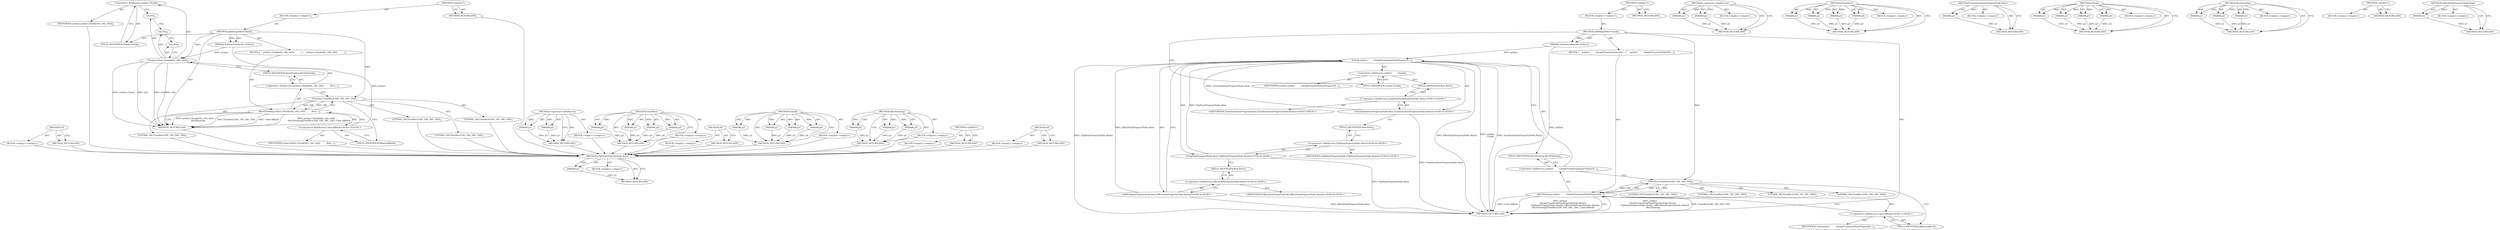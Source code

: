 digraph "e0" {
vulnerable_79 [label=<(METHOD,ClipPaintPropertyNode.Root)>];
vulnerable_80 [label=<(PARAM,p1)>];
vulnerable_81 [label=<(BLOCK,&lt;empty&gt;,&lt;empty&gt;)>];
vulnerable_82 [label=<(METHOD_RETURN,ANY)>];
vulnerable_6 [label=<(METHOD,&lt;global&gt;)<SUB>1</SUB>>];
vulnerable_7 [label=<(BLOCK,&lt;empty&gt;,&lt;empty&gt;)<SUB>1</SUB>>];
vulnerable_8 [label=<(METHOD,AddSimpleRectChunk)<SUB>1</SUB>>];
vulnerable_9 [label=<(PARAM,TestPaintArtifact&amp; artifact)<SUB>1</SUB>>];
vulnerable_10 [label=<(BLOCK,{
    artifact
        .Chunk(TransformPaintPro...,{
    artifact
        .Chunk(TransformPaintPro...)<SUB>1</SUB>>];
vulnerable_11 [label=<(RectDrawing,artifact
        .Chunk(TransformPaintPropertyN...)<SUB>2</SUB>>];
vulnerable_12 [label=<(&lt;operator&gt;.fieldAccess,artifact
        .Chunk(TransformPaintPropertyN...)<SUB>2</SUB>>];
vulnerable_13 [label=<(Chunk,artifact
        .Chunk(TransformPaintPropertyN...)<SUB>2</SUB>>];
vulnerable_14 [label=<(&lt;operator&gt;.fieldAccess,artifact
        .Chunk)<SUB>2</SUB>>];
vulnerable_15 [label=<(IDENTIFIER,artifact,artifact
        .Chunk(TransformPaintPropertyN...)<SUB>2</SUB>>];
vulnerable_16 [label=<(FIELD_IDENTIFIER,Chunk,Chunk)<SUB>2</SUB>>];
vulnerable_17 [label="<(TransformPaintPropertyNode.Root,TransformPaintPropertyNode::Root())<SUB>3</SUB>>"];
vulnerable_18 [label="<(&lt;operator&gt;.fieldAccess,TransformPaintPropertyNode::Root)<SUB>3</SUB>>"];
vulnerable_19 [label="<(IDENTIFIER,TransformPaintPropertyNode,TransformPaintPropertyNode::Root())<SUB>3</SUB>>"];
vulnerable_20 [label=<(FIELD_IDENTIFIER,Root,Root)<SUB>3</SUB>>];
vulnerable_21 [label="<(ClipPaintPropertyNode.Root,ClipPaintPropertyNode::Root())<SUB>4</SUB>>"];
vulnerable_22 [label="<(&lt;operator&gt;.fieldAccess,ClipPaintPropertyNode::Root)<SUB>4</SUB>>"];
vulnerable_23 [label="<(IDENTIFIER,ClipPaintPropertyNode,ClipPaintPropertyNode::Root())<SUB>4</SUB>>"];
vulnerable_24 [label=<(FIELD_IDENTIFIER,Root,Root)<SUB>4</SUB>>];
vulnerable_25 [label="<(EffectPaintPropertyNode.Root,EffectPaintPropertyNode::Root())<SUB>4</SUB>>"];
vulnerable_26 [label="<(&lt;operator&gt;.fieldAccess,EffectPaintPropertyNode::Root)<SUB>4</SUB>>"];
vulnerable_27 [label="<(IDENTIFIER,EffectPaintPropertyNode,EffectPaintPropertyNode::Root())<SUB>4</SUB>>"];
vulnerable_28 [label=<(FIELD_IDENTIFIER,Root,Root)<SUB>4</SUB>>];
vulnerable_29 [label=<(FIELD_IDENTIFIER,RectDrawing,RectDrawing)<SUB>2</SUB>>];
vulnerable_30 [label=<(FloatRect,FloatRect(100, 100, 200, 100))<SUB>5</SUB>>];
vulnerable_31 [label=<(LITERAL,100,FloatRect(100, 100, 200, 100))<SUB>5</SUB>>];
vulnerable_32 [label=<(LITERAL,100,FloatRect(100, 100, 200, 100))<SUB>5</SUB>>];
vulnerable_33 [label=<(LITERAL,200,FloatRect(100, 100, 200, 100))<SUB>5</SUB>>];
vulnerable_34 [label=<(LITERAL,100,FloatRect(100, 100, 200, 100))<SUB>5</SUB>>];
vulnerable_35 [label="<(&lt;operator&gt;.fieldAccess,Color::kBlack)<SUB>5</SUB>>"];
vulnerable_36 [label=<(IDENTIFIER,Color,artifact
        .Chunk(TransformPaintPropertyN...)<SUB>5</SUB>>];
vulnerable_37 [label=<(FIELD_IDENTIFIER,kBlack,kBlack)<SUB>5</SUB>>];
vulnerable_38 [label=<(METHOD_RETURN,void)<SUB>1</SUB>>];
vulnerable_40 [label=<(METHOD_RETURN,ANY)<SUB>1</SUB>>];
vulnerable_63 [label=<(METHOD,&lt;operator&gt;.fieldAccess)>];
vulnerable_64 [label=<(PARAM,p1)>];
vulnerable_65 [label=<(PARAM,p2)>];
vulnerable_66 [label=<(BLOCK,&lt;empty&gt;,&lt;empty&gt;)>];
vulnerable_67 [label=<(METHOD_RETURN,ANY)>];
vulnerable_87 [label=<(METHOD,FloatRect)>];
vulnerable_88 [label=<(PARAM,p1)>];
vulnerable_89 [label=<(PARAM,p2)>];
vulnerable_90 [label=<(PARAM,p3)>];
vulnerable_91 [label=<(PARAM,p4)>];
vulnerable_92 [label=<(BLOCK,&lt;empty&gt;,&lt;empty&gt;)>];
vulnerable_93 [label=<(METHOD_RETURN,ANY)>];
vulnerable_75 [label=<(METHOD,TransformPaintPropertyNode.Root)>];
vulnerable_76 [label=<(PARAM,p1)>];
vulnerable_77 [label=<(BLOCK,&lt;empty&gt;,&lt;empty&gt;)>];
vulnerable_78 [label=<(METHOD_RETURN,ANY)>];
vulnerable_68 [label=<(METHOD,Chunk)>];
vulnerable_69 [label=<(PARAM,p1)>];
vulnerable_70 [label=<(PARAM,p2)>];
vulnerable_71 [label=<(PARAM,p3)>];
vulnerable_72 [label=<(PARAM,p4)>];
vulnerable_73 [label=<(BLOCK,&lt;empty&gt;,&lt;empty&gt;)>];
vulnerable_74 [label=<(METHOD_RETURN,ANY)>];
vulnerable_57 [label=<(METHOD,RectDrawing)>];
vulnerable_58 [label=<(PARAM,p1)>];
vulnerable_59 [label=<(PARAM,p2)>];
vulnerable_60 [label=<(PARAM,p3)>];
vulnerable_61 [label=<(BLOCK,&lt;empty&gt;,&lt;empty&gt;)>];
vulnerable_62 [label=<(METHOD_RETURN,ANY)>];
vulnerable_51 [label=<(METHOD,&lt;global&gt;)<SUB>1</SUB>>];
vulnerable_52 [label=<(BLOCK,&lt;empty&gt;,&lt;empty&gt;)>];
vulnerable_53 [label=<(METHOD_RETURN,ANY)>];
vulnerable_83 [label=<(METHOD,EffectPaintPropertyNode.Root)>];
vulnerable_84 [label=<(PARAM,p1)>];
vulnerable_85 [label=<(BLOCK,&lt;empty&gt;,&lt;empty&gt;)>];
vulnerable_86 [label=<(METHOD_RETURN,ANY)>];
fixed_69 [label=<(METHOD,c0)>];
fixed_70 [label=<(BLOCK,&lt;empty&gt;,&lt;empty&gt;)>];
fixed_71 [label=<(METHOD_RETURN,ANY)>];
fixed_6 [label=<(METHOD,&lt;global&gt;)<SUB>1</SUB>>];
fixed_7 [label=<(BLOCK,&lt;empty&gt;,&lt;empty&gt;)<SUB>1</SUB>>];
fixed_8 [label=<(METHOD,AddSimpleRectChunk)<SUB>1</SUB>>];
fixed_9 [label=<(PARAM,TestPaintArtifact&amp; artifact)<SUB>1</SUB>>];
fixed_10 [label=<(BLOCK,{
    artifact.Chunk(t0(), c0(), e0())
        ...,{
    artifact.Chunk(t0(), c0(), e0())
        ...)<SUB>1</SUB>>];
fixed_11 [label=<(RectDrawing,artifact.Chunk(t0(), c0(), e0())
         .Rect...)<SUB>2</SUB>>];
fixed_12 [label=<(&lt;operator&gt;.fieldAccess,artifact.Chunk(t0(), c0(), e0())
         .Rect...)<SUB>2</SUB>>];
fixed_13 [label=<(Chunk,artifact.Chunk(t0(), c0(), e0()))<SUB>2</SUB>>];
fixed_14 [label=<(&lt;operator&gt;.fieldAccess,artifact.Chunk)<SUB>2</SUB>>];
fixed_15 [label=<(IDENTIFIER,artifact,artifact.Chunk(t0(), c0(), e0()))<SUB>2</SUB>>];
fixed_16 [label=<(FIELD_IDENTIFIER,Chunk,Chunk)<SUB>2</SUB>>];
fixed_17 [label=<(t0,t0())<SUB>2</SUB>>];
fixed_18 [label=<(c0,c0())<SUB>2</SUB>>];
fixed_19 [label=<(e0,e0())<SUB>2</SUB>>];
fixed_20 [label=<(FIELD_IDENTIFIER,RectDrawing,RectDrawing)<SUB>2</SUB>>];
fixed_21 [label=<(FloatRect,FloatRect(100, 100, 200, 100))<SUB>3</SUB>>];
fixed_22 [label=<(LITERAL,100,FloatRect(100, 100, 200, 100))<SUB>3</SUB>>];
fixed_23 [label=<(LITERAL,100,FloatRect(100, 100, 200, 100))<SUB>3</SUB>>];
fixed_24 [label=<(LITERAL,200,FloatRect(100, 100, 200, 100))<SUB>3</SUB>>];
fixed_25 [label=<(LITERAL,100,FloatRect(100, 100, 200, 100))<SUB>3</SUB>>];
fixed_26 [label="<(&lt;operator&gt;.fieldAccess,Color::kBlack)<SUB>3</SUB>>"];
fixed_27 [label=<(IDENTIFIER,Color,artifact.Chunk(t0(), c0(), e0())
         .Rect...)<SUB>3</SUB>>];
fixed_28 [label=<(FIELD_IDENTIFIER,kBlack,kBlack)<SUB>3</SUB>>];
fixed_29 [label=<(METHOD_RETURN,void)<SUB>1</SUB>>];
fixed_31 [label=<(METHOD_RETURN,ANY)<SUB>1</SUB>>];
fixed_54 [label=<(METHOD,&lt;operator&gt;.fieldAccess)>];
fixed_55 [label=<(PARAM,p1)>];
fixed_56 [label=<(PARAM,p2)>];
fixed_57 [label=<(BLOCK,&lt;empty&gt;,&lt;empty&gt;)>];
fixed_58 [label=<(METHOD_RETURN,ANY)>];
fixed_75 [label=<(METHOD,FloatRect)>];
fixed_76 [label=<(PARAM,p1)>];
fixed_77 [label=<(PARAM,p2)>];
fixed_78 [label=<(PARAM,p3)>];
fixed_79 [label=<(PARAM,p4)>];
fixed_80 [label=<(BLOCK,&lt;empty&gt;,&lt;empty&gt;)>];
fixed_81 [label=<(METHOD_RETURN,ANY)>];
fixed_66 [label=<(METHOD,t0)>];
fixed_67 [label=<(BLOCK,&lt;empty&gt;,&lt;empty&gt;)>];
fixed_68 [label=<(METHOD_RETURN,ANY)>];
fixed_59 [label=<(METHOD,Chunk)>];
fixed_60 [label=<(PARAM,p1)>];
fixed_61 [label=<(PARAM,p2)>];
fixed_62 [label=<(PARAM,p3)>];
fixed_63 [label=<(PARAM,p4)>];
fixed_64 [label=<(BLOCK,&lt;empty&gt;,&lt;empty&gt;)>];
fixed_65 [label=<(METHOD_RETURN,ANY)>];
fixed_48 [label=<(METHOD,RectDrawing)>];
fixed_49 [label=<(PARAM,p1)>];
fixed_50 [label=<(PARAM,p2)>];
fixed_51 [label=<(PARAM,p3)>];
fixed_52 [label=<(BLOCK,&lt;empty&gt;,&lt;empty&gt;)>];
fixed_53 [label=<(METHOD_RETURN,ANY)>];
fixed_42 [label=<(METHOD,&lt;global&gt;)<SUB>1</SUB>>];
fixed_43 [label=<(BLOCK,&lt;empty&gt;,&lt;empty&gt;)>];
fixed_44 [label=<(METHOD_RETURN,ANY)>];
fixed_72 [label=<(METHOD,e0)>];
fixed_73 [label=<(BLOCK,&lt;empty&gt;,&lt;empty&gt;)>];
fixed_74 [label=<(METHOD_RETURN,ANY)>];
vulnerable_79 -> vulnerable_80  [key=0, label="AST: "];
vulnerable_79 -> vulnerable_80  [key=1, label="DDG: "];
vulnerable_79 -> vulnerable_81  [key=0, label="AST: "];
vulnerable_79 -> vulnerable_82  [key=0, label="AST: "];
vulnerable_79 -> vulnerable_82  [key=1, label="CFG: "];
vulnerable_80 -> vulnerable_82  [key=0, label="DDG: p1"];
vulnerable_6 -> vulnerable_7  [key=0, label="AST: "];
vulnerable_6 -> vulnerable_40  [key=0, label="AST: "];
vulnerable_6 -> vulnerable_40  [key=1, label="CFG: "];
vulnerable_7 -> vulnerable_8  [key=0, label="AST: "];
vulnerable_8 -> vulnerable_9  [key=0, label="AST: "];
vulnerable_8 -> vulnerable_9  [key=1, label="DDG: "];
vulnerable_8 -> vulnerable_10  [key=0, label="AST: "];
vulnerable_8 -> vulnerable_38  [key=0, label="AST: "];
vulnerable_8 -> vulnerable_16  [key=0, label="CFG: "];
vulnerable_8 -> vulnerable_30  [key=0, label="DDG: "];
vulnerable_9 -> vulnerable_38  [key=0, label="DDG: artifact"];
vulnerable_9 -> vulnerable_13  [key=0, label="DDG: artifact"];
vulnerable_10 -> vulnerable_11  [key=0, label="AST: "];
vulnerable_11 -> vulnerable_12  [key=0, label="AST: "];
vulnerable_11 -> vulnerable_30  [key=0, label="AST: "];
vulnerable_11 -> vulnerable_35  [key=0, label="AST: "];
vulnerable_11 -> vulnerable_38  [key=0, label="CFG: "];
vulnerable_11 -> vulnerable_38  [key=1, label="DDG: artifact
        .Chunk(TransformPaintPropertyNode::Root(),
               ClipPaintPropertyNode::Root(), EffectPaintPropertyNode::Root())
         .RectDrawing"];
vulnerable_11 -> vulnerable_38  [key=2, label="DDG: FloatRect(100, 100, 200, 100)"];
vulnerable_11 -> vulnerable_38  [key=3, label="DDG: Color::kBlack"];
vulnerable_11 -> vulnerable_38  [key=4, label="DDG: artifact
        .Chunk(TransformPaintPropertyNode::Root(),
               ClipPaintPropertyNode::Root(), EffectPaintPropertyNode::Root())
         .RectDrawing(FloatRect(100, 100, 200, 100), Color::kBlack)"];
vulnerable_12 -> vulnerable_13  [key=0, label="AST: "];
vulnerable_12 -> vulnerable_29  [key=0, label="AST: "];
vulnerable_12 -> vulnerable_30  [key=0, label="CFG: "];
vulnerable_13 -> vulnerable_14  [key=0, label="AST: "];
vulnerable_13 -> vulnerable_17  [key=0, label="AST: "];
vulnerable_13 -> vulnerable_21  [key=0, label="AST: "];
vulnerable_13 -> vulnerable_25  [key=0, label="AST: "];
vulnerable_13 -> vulnerable_29  [key=0, label="CFG: "];
vulnerable_13 -> vulnerable_38  [key=0, label="DDG: artifact
        .Chunk"];
vulnerable_13 -> vulnerable_38  [key=1, label="DDG: TransformPaintPropertyNode::Root()"];
vulnerable_13 -> vulnerable_38  [key=2, label="DDG: ClipPaintPropertyNode::Root()"];
vulnerable_13 -> vulnerable_38  [key=3, label="DDG: EffectPaintPropertyNode::Root()"];
vulnerable_14 -> vulnerable_15  [key=0, label="AST: "];
vulnerable_14 -> vulnerable_16  [key=0, label="AST: "];
vulnerable_14 -> vulnerable_20  [key=0, label="CFG: "];
vulnerable_16 -> vulnerable_14  [key=0, label="CFG: "];
vulnerable_17 -> vulnerable_18  [key=0, label="AST: "];
vulnerable_17 -> vulnerable_24  [key=0, label="CFG: "];
vulnerable_17 -> vulnerable_38  [key=0, label="DDG: TransformPaintPropertyNode::Root"];
vulnerable_17 -> vulnerable_13  [key=0, label="DDG: TransformPaintPropertyNode::Root"];
vulnerable_18 -> vulnerable_19  [key=0, label="AST: "];
vulnerable_18 -> vulnerable_20  [key=0, label="AST: "];
vulnerable_18 -> vulnerable_17  [key=0, label="CFG: "];
vulnerable_20 -> vulnerable_18  [key=0, label="CFG: "];
vulnerable_21 -> vulnerable_22  [key=0, label="AST: "];
vulnerable_21 -> vulnerable_28  [key=0, label="CFG: "];
vulnerable_21 -> vulnerable_38  [key=0, label="DDG: ClipPaintPropertyNode::Root"];
vulnerable_21 -> vulnerable_13  [key=0, label="DDG: ClipPaintPropertyNode::Root"];
vulnerable_22 -> vulnerable_23  [key=0, label="AST: "];
vulnerable_22 -> vulnerable_24  [key=0, label="AST: "];
vulnerable_22 -> vulnerable_21  [key=0, label="CFG: "];
vulnerable_24 -> vulnerable_22  [key=0, label="CFG: "];
vulnerable_25 -> vulnerable_26  [key=0, label="AST: "];
vulnerable_25 -> vulnerable_13  [key=0, label="CFG: "];
vulnerable_25 -> vulnerable_13  [key=1, label="DDG: EffectPaintPropertyNode::Root"];
vulnerable_25 -> vulnerable_38  [key=0, label="DDG: EffectPaintPropertyNode::Root"];
vulnerable_26 -> vulnerable_27  [key=0, label="AST: "];
vulnerable_26 -> vulnerable_28  [key=0, label="AST: "];
vulnerable_26 -> vulnerable_25  [key=0, label="CFG: "];
vulnerable_28 -> vulnerable_26  [key=0, label="CFG: "];
vulnerable_29 -> vulnerable_12  [key=0, label="CFG: "];
vulnerable_30 -> vulnerable_31  [key=0, label="AST: "];
vulnerable_30 -> vulnerable_32  [key=0, label="AST: "];
vulnerable_30 -> vulnerable_33  [key=0, label="AST: "];
vulnerable_30 -> vulnerable_34  [key=0, label="AST: "];
vulnerable_30 -> vulnerable_37  [key=0, label="CFG: "];
vulnerable_30 -> vulnerable_11  [key=0, label="DDG: 100"];
vulnerable_30 -> vulnerable_11  [key=1, label="DDG: 200"];
vulnerable_35 -> vulnerable_36  [key=0, label="AST: "];
vulnerable_35 -> vulnerable_37  [key=0, label="AST: "];
vulnerable_35 -> vulnerable_11  [key=0, label="CFG: "];
vulnerable_37 -> vulnerable_35  [key=0, label="CFG: "];
vulnerable_63 -> vulnerable_64  [key=0, label="AST: "];
vulnerable_63 -> vulnerable_64  [key=1, label="DDG: "];
vulnerable_63 -> vulnerable_66  [key=0, label="AST: "];
vulnerable_63 -> vulnerable_65  [key=0, label="AST: "];
vulnerable_63 -> vulnerable_65  [key=1, label="DDG: "];
vulnerable_63 -> vulnerable_67  [key=0, label="AST: "];
vulnerable_63 -> vulnerable_67  [key=1, label="CFG: "];
vulnerable_64 -> vulnerable_67  [key=0, label="DDG: p1"];
vulnerable_65 -> vulnerable_67  [key=0, label="DDG: p2"];
vulnerable_87 -> vulnerable_88  [key=0, label="AST: "];
vulnerable_87 -> vulnerable_88  [key=1, label="DDG: "];
vulnerable_87 -> vulnerable_92  [key=0, label="AST: "];
vulnerable_87 -> vulnerable_89  [key=0, label="AST: "];
vulnerable_87 -> vulnerable_89  [key=1, label="DDG: "];
vulnerable_87 -> vulnerable_93  [key=0, label="AST: "];
vulnerable_87 -> vulnerable_93  [key=1, label="CFG: "];
vulnerable_87 -> vulnerable_90  [key=0, label="AST: "];
vulnerable_87 -> vulnerable_90  [key=1, label="DDG: "];
vulnerable_87 -> vulnerable_91  [key=0, label="AST: "];
vulnerable_87 -> vulnerable_91  [key=1, label="DDG: "];
vulnerable_88 -> vulnerable_93  [key=0, label="DDG: p1"];
vulnerable_89 -> vulnerable_93  [key=0, label="DDG: p2"];
vulnerable_90 -> vulnerable_93  [key=0, label="DDG: p3"];
vulnerable_91 -> vulnerable_93  [key=0, label="DDG: p4"];
vulnerable_75 -> vulnerable_76  [key=0, label="AST: "];
vulnerable_75 -> vulnerable_76  [key=1, label="DDG: "];
vulnerable_75 -> vulnerable_77  [key=0, label="AST: "];
vulnerable_75 -> vulnerable_78  [key=0, label="AST: "];
vulnerable_75 -> vulnerable_78  [key=1, label="CFG: "];
vulnerable_76 -> vulnerable_78  [key=0, label="DDG: p1"];
vulnerable_68 -> vulnerable_69  [key=0, label="AST: "];
vulnerable_68 -> vulnerable_69  [key=1, label="DDG: "];
vulnerable_68 -> vulnerable_73  [key=0, label="AST: "];
vulnerable_68 -> vulnerable_70  [key=0, label="AST: "];
vulnerable_68 -> vulnerable_70  [key=1, label="DDG: "];
vulnerable_68 -> vulnerable_74  [key=0, label="AST: "];
vulnerable_68 -> vulnerable_74  [key=1, label="CFG: "];
vulnerable_68 -> vulnerable_71  [key=0, label="AST: "];
vulnerable_68 -> vulnerable_71  [key=1, label="DDG: "];
vulnerable_68 -> vulnerable_72  [key=0, label="AST: "];
vulnerable_68 -> vulnerable_72  [key=1, label="DDG: "];
vulnerable_69 -> vulnerable_74  [key=0, label="DDG: p1"];
vulnerable_70 -> vulnerable_74  [key=0, label="DDG: p2"];
vulnerable_71 -> vulnerable_74  [key=0, label="DDG: p3"];
vulnerable_72 -> vulnerable_74  [key=0, label="DDG: p4"];
vulnerable_57 -> vulnerable_58  [key=0, label="AST: "];
vulnerable_57 -> vulnerable_58  [key=1, label="DDG: "];
vulnerable_57 -> vulnerable_61  [key=0, label="AST: "];
vulnerable_57 -> vulnerable_59  [key=0, label="AST: "];
vulnerable_57 -> vulnerable_59  [key=1, label="DDG: "];
vulnerable_57 -> vulnerable_62  [key=0, label="AST: "];
vulnerable_57 -> vulnerable_62  [key=1, label="CFG: "];
vulnerable_57 -> vulnerable_60  [key=0, label="AST: "];
vulnerable_57 -> vulnerable_60  [key=1, label="DDG: "];
vulnerable_58 -> vulnerable_62  [key=0, label="DDG: p1"];
vulnerable_59 -> vulnerable_62  [key=0, label="DDG: p2"];
vulnerable_60 -> vulnerable_62  [key=0, label="DDG: p3"];
vulnerable_51 -> vulnerable_52  [key=0, label="AST: "];
vulnerable_51 -> vulnerable_53  [key=0, label="AST: "];
vulnerable_51 -> vulnerable_53  [key=1, label="CFG: "];
vulnerable_83 -> vulnerable_84  [key=0, label="AST: "];
vulnerable_83 -> vulnerable_84  [key=1, label="DDG: "];
vulnerable_83 -> vulnerable_85  [key=0, label="AST: "];
vulnerable_83 -> vulnerable_86  [key=0, label="AST: "];
vulnerable_83 -> vulnerable_86  [key=1, label="CFG: "];
vulnerable_84 -> vulnerable_86  [key=0, label="DDG: p1"];
fixed_69 -> fixed_70  [key=0, label="AST: "];
fixed_69 -> fixed_71  [key=0, label="AST: "];
fixed_69 -> fixed_71  [key=1, label="CFG: "];
fixed_70 -> vulnerable_79  [key=0];
fixed_71 -> vulnerable_79  [key=0];
fixed_6 -> fixed_7  [key=0, label="AST: "];
fixed_6 -> fixed_31  [key=0, label="AST: "];
fixed_6 -> fixed_31  [key=1, label="CFG: "];
fixed_7 -> fixed_8  [key=0, label="AST: "];
fixed_8 -> fixed_9  [key=0, label="AST: "];
fixed_8 -> fixed_9  [key=1, label="DDG: "];
fixed_8 -> fixed_10  [key=0, label="AST: "];
fixed_8 -> fixed_29  [key=0, label="AST: "];
fixed_8 -> fixed_16  [key=0, label="CFG: "];
fixed_8 -> fixed_21  [key=0, label="DDG: "];
fixed_8 -> fixed_13  [key=0, label="DDG: "];
fixed_9 -> fixed_29  [key=0, label="DDG: artifact"];
fixed_9 -> fixed_13  [key=0, label="DDG: artifact"];
fixed_10 -> fixed_11  [key=0, label="AST: "];
fixed_11 -> fixed_12  [key=0, label="AST: "];
fixed_11 -> fixed_21  [key=0, label="AST: "];
fixed_11 -> fixed_26  [key=0, label="AST: "];
fixed_11 -> fixed_29  [key=0, label="CFG: "];
fixed_11 -> fixed_29  [key=1, label="DDG: artifact.Chunk(t0(), c0(), e0())
         .RectDrawing"];
fixed_11 -> fixed_29  [key=2, label="DDG: FloatRect(100, 100, 200, 100)"];
fixed_11 -> fixed_29  [key=3, label="DDG: Color::kBlack"];
fixed_11 -> fixed_29  [key=4, label="DDG: artifact.Chunk(t0(), c0(), e0())
         .RectDrawing(FloatRect(100, 100, 200, 100), Color::kBlack)"];
fixed_12 -> fixed_13  [key=0, label="AST: "];
fixed_12 -> fixed_20  [key=0, label="AST: "];
fixed_12 -> fixed_21  [key=0, label="CFG: "];
fixed_13 -> fixed_14  [key=0, label="AST: "];
fixed_13 -> fixed_17  [key=0, label="AST: "];
fixed_13 -> fixed_18  [key=0, label="AST: "];
fixed_13 -> fixed_19  [key=0, label="AST: "];
fixed_13 -> fixed_20  [key=0, label="CFG: "];
fixed_13 -> fixed_29  [key=0, label="DDG: artifact.Chunk"];
fixed_13 -> fixed_29  [key=1, label="DDG: t0()"];
fixed_13 -> fixed_29  [key=2, label="DDG: c0()"];
fixed_13 -> fixed_29  [key=3, label="DDG: e0()"];
fixed_14 -> fixed_15  [key=0, label="AST: "];
fixed_14 -> fixed_16  [key=0, label="AST: "];
fixed_14 -> fixed_17  [key=0, label="CFG: "];
fixed_15 -> vulnerable_79  [key=0];
fixed_16 -> fixed_14  [key=0, label="CFG: "];
fixed_17 -> fixed_18  [key=0, label="CFG: "];
fixed_18 -> fixed_19  [key=0, label="CFG: "];
fixed_19 -> fixed_13  [key=0, label="CFG: "];
fixed_20 -> fixed_12  [key=0, label="CFG: "];
fixed_21 -> fixed_22  [key=0, label="AST: "];
fixed_21 -> fixed_23  [key=0, label="AST: "];
fixed_21 -> fixed_24  [key=0, label="AST: "];
fixed_21 -> fixed_25  [key=0, label="AST: "];
fixed_21 -> fixed_28  [key=0, label="CFG: "];
fixed_21 -> fixed_11  [key=0, label="DDG: 100"];
fixed_21 -> fixed_11  [key=1, label="DDG: 200"];
fixed_22 -> vulnerable_79  [key=0];
fixed_23 -> vulnerable_79  [key=0];
fixed_24 -> vulnerable_79  [key=0];
fixed_25 -> vulnerable_79  [key=0];
fixed_26 -> fixed_27  [key=0, label="AST: "];
fixed_26 -> fixed_28  [key=0, label="AST: "];
fixed_26 -> fixed_11  [key=0, label="CFG: "];
fixed_27 -> vulnerable_79  [key=0];
fixed_28 -> fixed_26  [key=0, label="CFG: "];
fixed_29 -> vulnerable_79  [key=0];
fixed_31 -> vulnerable_79  [key=0];
fixed_54 -> fixed_55  [key=0, label="AST: "];
fixed_54 -> fixed_55  [key=1, label="DDG: "];
fixed_54 -> fixed_57  [key=0, label="AST: "];
fixed_54 -> fixed_56  [key=0, label="AST: "];
fixed_54 -> fixed_56  [key=1, label="DDG: "];
fixed_54 -> fixed_58  [key=0, label="AST: "];
fixed_54 -> fixed_58  [key=1, label="CFG: "];
fixed_55 -> fixed_58  [key=0, label="DDG: p1"];
fixed_56 -> fixed_58  [key=0, label="DDG: p2"];
fixed_57 -> vulnerable_79  [key=0];
fixed_58 -> vulnerable_79  [key=0];
fixed_75 -> fixed_76  [key=0, label="AST: "];
fixed_75 -> fixed_76  [key=1, label="DDG: "];
fixed_75 -> fixed_80  [key=0, label="AST: "];
fixed_75 -> fixed_77  [key=0, label="AST: "];
fixed_75 -> fixed_77  [key=1, label="DDG: "];
fixed_75 -> fixed_81  [key=0, label="AST: "];
fixed_75 -> fixed_81  [key=1, label="CFG: "];
fixed_75 -> fixed_78  [key=0, label="AST: "];
fixed_75 -> fixed_78  [key=1, label="DDG: "];
fixed_75 -> fixed_79  [key=0, label="AST: "];
fixed_75 -> fixed_79  [key=1, label="DDG: "];
fixed_76 -> fixed_81  [key=0, label="DDG: p1"];
fixed_77 -> fixed_81  [key=0, label="DDG: p2"];
fixed_78 -> fixed_81  [key=0, label="DDG: p3"];
fixed_79 -> fixed_81  [key=0, label="DDG: p4"];
fixed_80 -> vulnerable_79  [key=0];
fixed_81 -> vulnerable_79  [key=0];
fixed_66 -> fixed_67  [key=0, label="AST: "];
fixed_66 -> fixed_68  [key=0, label="AST: "];
fixed_66 -> fixed_68  [key=1, label="CFG: "];
fixed_67 -> vulnerable_79  [key=0];
fixed_68 -> vulnerable_79  [key=0];
fixed_59 -> fixed_60  [key=0, label="AST: "];
fixed_59 -> fixed_60  [key=1, label="DDG: "];
fixed_59 -> fixed_64  [key=0, label="AST: "];
fixed_59 -> fixed_61  [key=0, label="AST: "];
fixed_59 -> fixed_61  [key=1, label="DDG: "];
fixed_59 -> fixed_65  [key=0, label="AST: "];
fixed_59 -> fixed_65  [key=1, label="CFG: "];
fixed_59 -> fixed_62  [key=0, label="AST: "];
fixed_59 -> fixed_62  [key=1, label="DDG: "];
fixed_59 -> fixed_63  [key=0, label="AST: "];
fixed_59 -> fixed_63  [key=1, label="DDG: "];
fixed_60 -> fixed_65  [key=0, label="DDG: p1"];
fixed_61 -> fixed_65  [key=0, label="DDG: p2"];
fixed_62 -> fixed_65  [key=0, label="DDG: p3"];
fixed_63 -> fixed_65  [key=0, label="DDG: p4"];
fixed_64 -> vulnerable_79  [key=0];
fixed_65 -> vulnerable_79  [key=0];
fixed_48 -> fixed_49  [key=0, label="AST: "];
fixed_48 -> fixed_49  [key=1, label="DDG: "];
fixed_48 -> fixed_52  [key=0, label="AST: "];
fixed_48 -> fixed_50  [key=0, label="AST: "];
fixed_48 -> fixed_50  [key=1, label="DDG: "];
fixed_48 -> fixed_53  [key=0, label="AST: "];
fixed_48 -> fixed_53  [key=1, label="CFG: "];
fixed_48 -> fixed_51  [key=0, label="AST: "];
fixed_48 -> fixed_51  [key=1, label="DDG: "];
fixed_49 -> fixed_53  [key=0, label="DDG: p1"];
fixed_50 -> fixed_53  [key=0, label="DDG: p2"];
fixed_51 -> fixed_53  [key=0, label="DDG: p3"];
fixed_52 -> vulnerable_79  [key=0];
fixed_53 -> vulnerable_79  [key=0];
fixed_42 -> fixed_43  [key=0, label="AST: "];
fixed_42 -> fixed_44  [key=0, label="AST: "];
fixed_42 -> fixed_44  [key=1, label="CFG: "];
fixed_43 -> vulnerable_79  [key=0];
fixed_44 -> vulnerable_79  [key=0];
fixed_72 -> fixed_73  [key=0, label="AST: "];
fixed_72 -> fixed_74  [key=0, label="AST: "];
fixed_72 -> fixed_74  [key=1, label="CFG: "];
fixed_73 -> vulnerable_79  [key=0];
fixed_74 -> vulnerable_79  [key=0];
}
